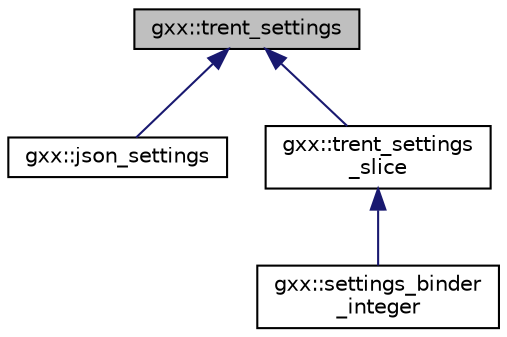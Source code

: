 digraph "gxx::trent_settings"
{
  edge [fontname="Helvetica",fontsize="10",labelfontname="Helvetica",labelfontsize="10"];
  node [fontname="Helvetica",fontsize="10",shape=record];
  Node1 [label="gxx::trent_settings",height=0.2,width=0.4,color="black", fillcolor="grey75", style="filled", fontcolor="black"];
  Node1 -> Node2 [dir="back",color="midnightblue",fontsize="10",style="solid"];
  Node2 [label="gxx::json_settings",height=0.2,width=0.4,color="black", fillcolor="white", style="filled",URL="$classgxx_1_1json__settings.html"];
  Node1 -> Node3 [dir="back",color="midnightblue",fontsize="10",style="solid"];
  Node3 [label="gxx::trent_settings\l_slice",height=0.2,width=0.4,color="black", fillcolor="white", style="filled",URL="$structgxx_1_1trent__settings__slice.html"];
  Node3 -> Node4 [dir="back",color="midnightblue",fontsize="10",style="solid"];
  Node4 [label="gxx::settings_binder\l_integer",height=0.2,width=0.4,color="black", fillcolor="white", style="filled",URL="$classgxx_1_1settings__binder__integer.html"];
}

